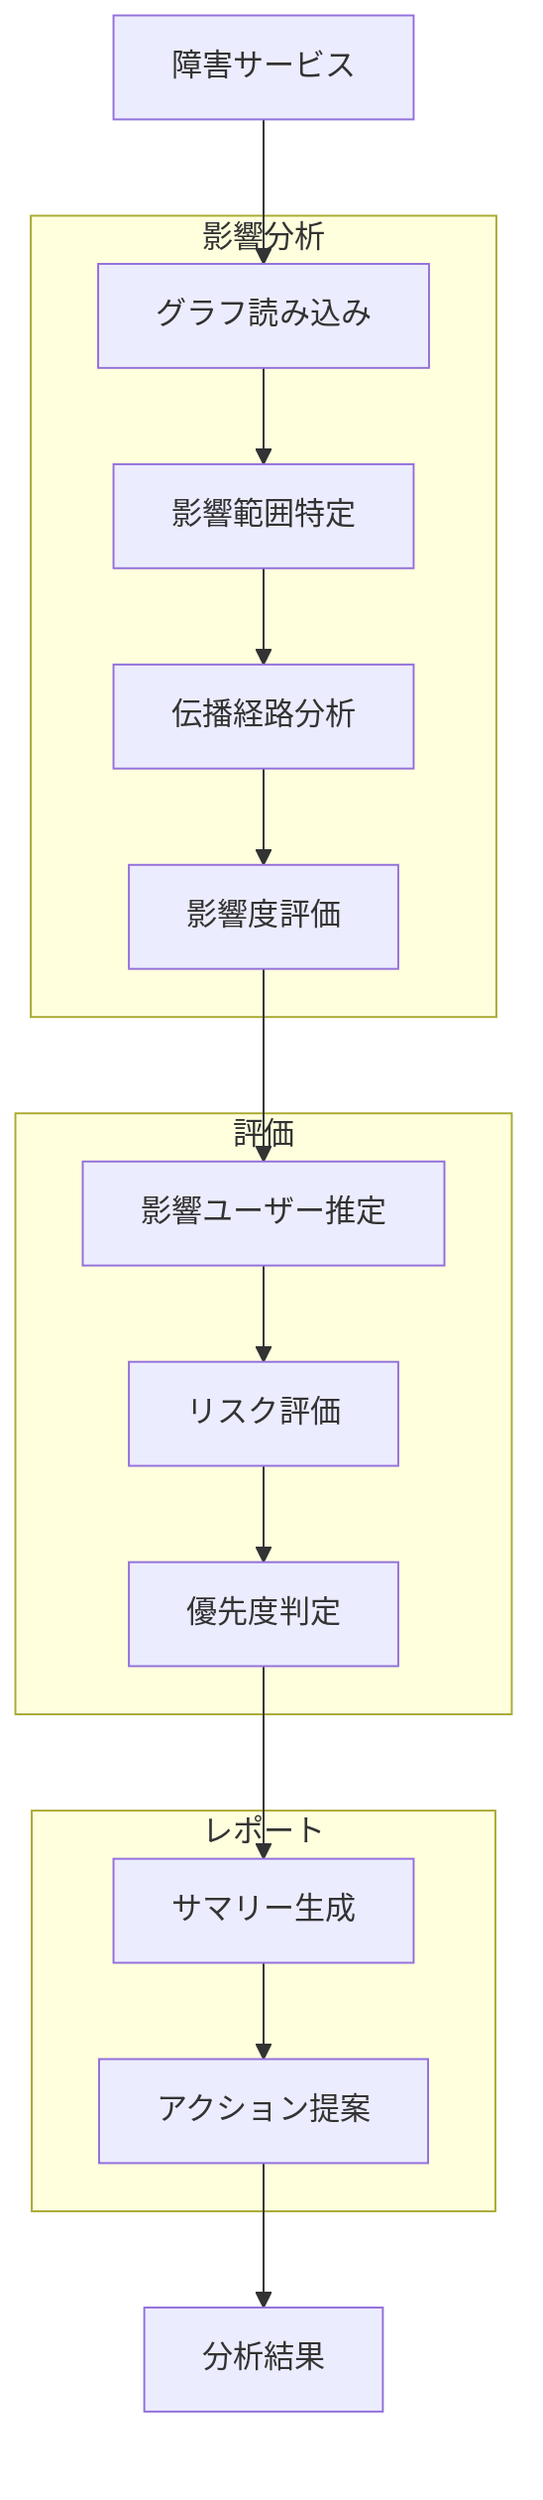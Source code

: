 flowchart TB
    Input[障害サービス] --> Load[グラフ読み込み]
    
    subgraph Analysis[影響分析]
        Load --> Affect[影響範囲特定]
        Affect --> Path[伝播経路分析]
        Path --> Impact[影響度評価]
    end
    
    subgraph Evaluation[評価]
        Impact --> Users[影響ユーザー推定]
        Users --> Risk[リスク評価]
        Risk --> Priority[優先度判定]
    end
    
    subgraph Reporting[レポート]
        Priority --> Summary[サマリー生成]
        Summary --> Action[アクション提案]
    end
    
    Action --> Output[分析結果]